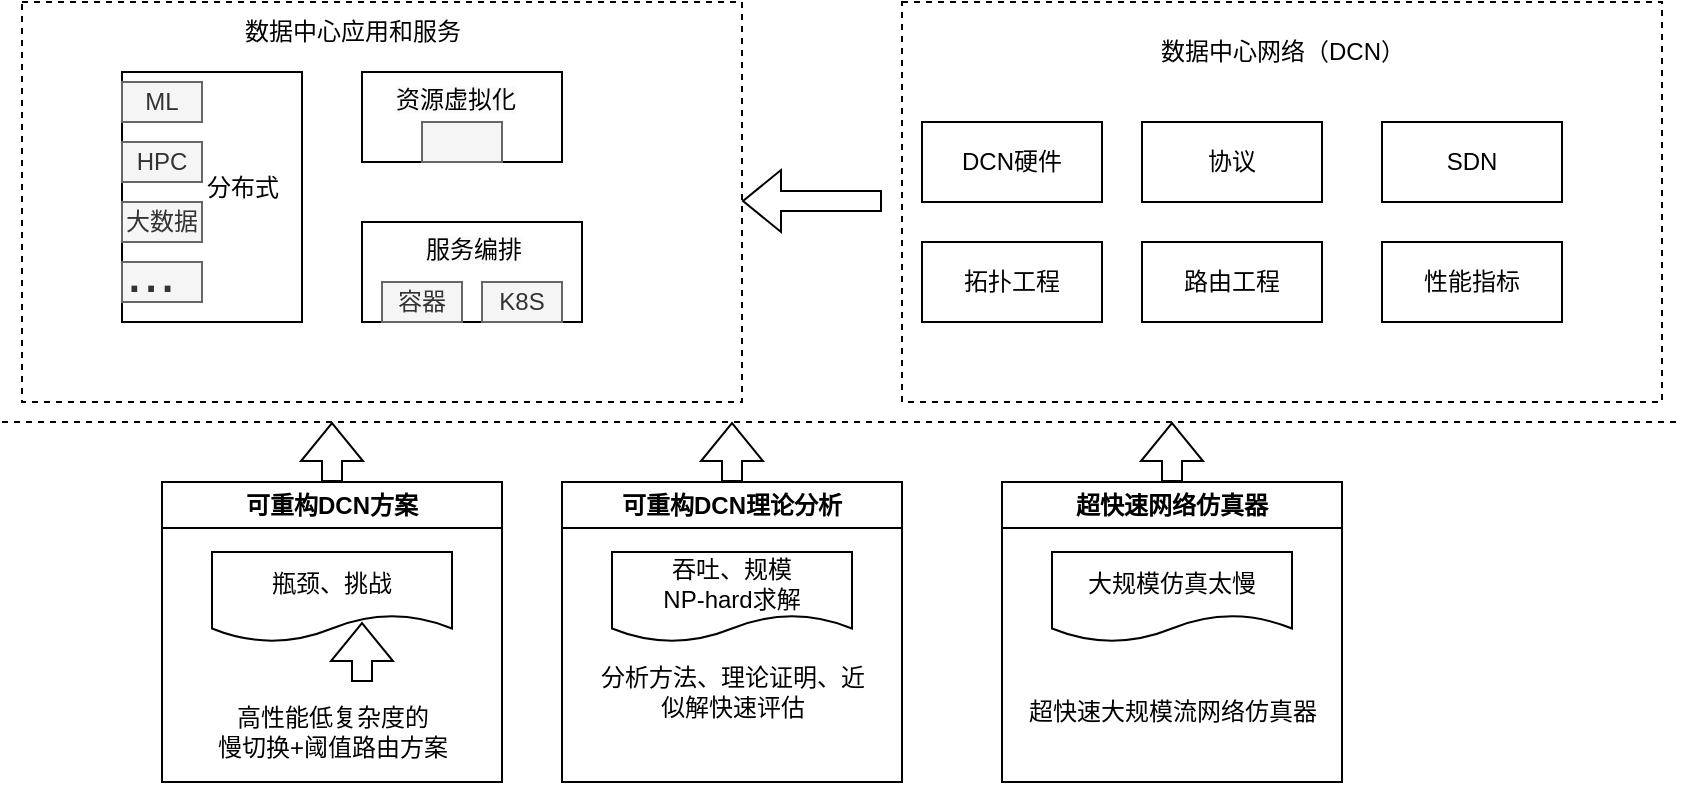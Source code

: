 <mxfile version="22.1.3" type="github">
  <diagram id="6I0OCvxSQrVGMHxT2VVA" name="Page-1">
    <mxGraphModel dx="989" dy="600" grid="1" gridSize="10" guides="1" tooltips="1" connect="1" arrows="1" fold="1" page="1" pageScale="1" pageWidth="850" pageHeight="1100" math="0" shadow="0">
      <root>
        <mxCell id="0" />
        <mxCell id="1" parent="0" />
        <mxCell id="UV3fTgyMfEU3kGWm72Cb-1" value="" style="rounded=0;whiteSpace=wrap;html=1;dashed=1;" vertex="1" parent="1">
          <mxGeometry x="15" y="170" width="360" height="200" as="geometry" />
        </mxCell>
        <mxCell id="UV3fTgyMfEU3kGWm72Cb-2" value="数据中心应用和服务" style="text;html=1;align=center;verticalAlign=middle;resizable=0;points=[];autosize=1;strokeColor=none;fillColor=none;" vertex="1" parent="1">
          <mxGeometry x="115" y="170" width="130" height="30" as="geometry" />
        </mxCell>
        <mxCell id="UV3fTgyMfEU3kGWm72Cb-3" value="" style="rounded=0;whiteSpace=wrap;html=1;" vertex="1" parent="1">
          <mxGeometry x="65" y="205" width="90" height="125" as="geometry" />
        </mxCell>
        <mxCell id="UV3fTgyMfEU3kGWm72Cb-4" value="" style="rounded=0;whiteSpace=wrap;html=1;" vertex="1" parent="1">
          <mxGeometry x="185" y="205" width="100" height="45" as="geometry" />
        </mxCell>
        <mxCell id="UV3fTgyMfEU3kGWm72Cb-5" value="" style="rounded=0;whiteSpace=wrap;html=1;" vertex="1" parent="1">
          <mxGeometry x="185" y="280" width="110" height="50" as="geometry" />
        </mxCell>
        <mxCell id="UV3fTgyMfEU3kGWm72Cb-6" value="" style="rounded=0;whiteSpace=wrap;html=1;dashed=1;" vertex="1" parent="1">
          <mxGeometry x="455" y="170" width="380" height="200" as="geometry" />
        </mxCell>
        <mxCell id="UV3fTgyMfEU3kGWm72Cb-8" value="" style="shape=flexArrow;endArrow=classic;html=1;rounded=0;" edge="1" parent="1">
          <mxGeometry width="50" height="50" relative="1" as="geometry">
            <mxPoint x="445" y="269.5" as="sourcePoint" />
            <mxPoint x="375" y="269.5" as="targetPoint" />
          </mxGeometry>
        </mxCell>
        <mxCell id="UV3fTgyMfEU3kGWm72Cb-10" value="DCN硬件" style="rounded=0;whiteSpace=wrap;html=1;" vertex="1" parent="1">
          <mxGeometry x="465" y="230" width="90" height="40" as="geometry" />
        </mxCell>
        <mxCell id="UV3fTgyMfEU3kGWm72Cb-11" value="数据中心网络（DCN）" style="text;html=1;align=center;verticalAlign=middle;resizable=0;points=[];autosize=1;strokeColor=none;fillColor=none;" vertex="1" parent="1">
          <mxGeometry x="570" y="180" width="150" height="30" as="geometry" />
        </mxCell>
        <mxCell id="UV3fTgyMfEU3kGWm72Cb-20" value="ML" style="rounded=0;whiteSpace=wrap;html=1;fillColor=#f5f5f5;fontColor=#333333;strokeColor=#666666;" vertex="1" parent="1">
          <mxGeometry x="65" y="210" width="40" height="20" as="geometry" />
        </mxCell>
        <mxCell id="UV3fTgyMfEU3kGWm72Cb-21" value="HPC" style="rounded=0;whiteSpace=wrap;html=1;fillColor=#f5f5f5;fontColor=#333333;strokeColor=#666666;" vertex="1" parent="1">
          <mxGeometry x="65" y="240" width="40" height="20" as="geometry" />
        </mxCell>
        <mxCell id="UV3fTgyMfEU3kGWm72Cb-22" value="大数据" style="rounded=0;whiteSpace=wrap;html=1;fillColor=#f5f5f5;fontColor=#333333;strokeColor=#666666;" vertex="1" parent="1">
          <mxGeometry x="65" y="270" width="40" height="20" as="geometry" />
        </mxCell>
        <mxCell id="UV3fTgyMfEU3kGWm72Cb-24" value="分布式" style="text;html=1;align=center;verticalAlign=middle;resizable=0;points=[];autosize=1;strokeColor=none;fillColor=none;" vertex="1" parent="1">
          <mxGeometry x="95" y="247.5" width="60" height="30" as="geometry" />
        </mxCell>
        <mxCell id="UV3fTgyMfEU3kGWm72Cb-25" value="" style="rounded=0;whiteSpace=wrap;html=1;fillColor=#f5f5f5;fontColor=#333333;strokeColor=#666666;" vertex="1" parent="1">
          <mxGeometry x="65" y="300" width="40" height="20" as="geometry" />
        </mxCell>
        <mxCell id="UV3fTgyMfEU3kGWm72Cb-26" value="&lt;span style=&quot;color: rgb(51, 51, 51); font-family: Helvetica; font-size: 30px; font-style: normal; font-variant-ligatures: normal; font-variant-caps: normal; font-weight: 400; letter-spacing: normal; orphans: 2; text-align: center; text-indent: 0px; text-transform: none; widows: 2; word-spacing: 0px; -webkit-text-stroke-width: 0px; text-decoration-thickness: initial; text-decoration-style: initial; text-decoration-color: initial; float: none; display: inline !important;&quot;&gt;...&lt;/span&gt;" style="text;whiteSpace=wrap;html=1;" vertex="1" parent="1">
          <mxGeometry x="65" y="280" width="60" height="20" as="geometry" />
        </mxCell>
        <mxCell id="UV3fTgyMfEU3kGWm72Cb-27" value="&lt;span style=&quot;color: rgb(0, 0, 0); font-family: Helvetica; font-size: 12px; font-style: normal; font-variant-ligatures: normal; font-variant-caps: normal; font-weight: 400; letter-spacing: normal; orphans: 2; text-align: center; text-indent: 0px; text-transform: none; widows: 2; word-spacing: 0px; -webkit-text-stroke-width: 0px; background-color: rgb(251, 251, 251); text-decoration-thickness: initial; text-decoration-style: initial; text-decoration-color: initial; float: none; display: inline !important;&quot;&gt;服务编排&lt;/span&gt;" style="text;whiteSpace=wrap;html=1;" vertex="1" parent="1">
          <mxGeometry x="215" y="280" width="50" height="20" as="geometry" />
        </mxCell>
        <mxCell id="UV3fTgyMfEU3kGWm72Cb-28" value="K8S" style="rounded=0;whiteSpace=wrap;html=1;fillColor=#f5f5f5;fontColor=#333333;strokeColor=#666666;" vertex="1" parent="1">
          <mxGeometry x="245" y="310" width="40" height="20" as="geometry" />
        </mxCell>
        <mxCell id="UV3fTgyMfEU3kGWm72Cb-29" value="&lt;span style=&quot;color: rgb(0, 0, 0); font-family: Helvetica; font-size: 12px; font-style: normal; font-variant-ligatures: normal; font-variant-caps: normal; font-weight: 400; letter-spacing: normal; orphans: 2; text-align: center; text-indent: 0px; text-transform: none; widows: 2; word-spacing: 0px; -webkit-text-stroke-width: 0px; background-color: rgb(251, 251, 251); text-decoration-thickness: initial; text-decoration-style: initial; text-decoration-color: initial; float: none; display: inline !important;&quot;&gt;资源虚拟化&lt;/span&gt;" style="text;whiteSpace=wrap;html=1;" vertex="1" parent="1">
          <mxGeometry x="200" y="205" width="70" height="20" as="geometry" />
        </mxCell>
        <mxCell id="UV3fTgyMfEU3kGWm72Cb-30" value="" style="rounded=0;whiteSpace=wrap;html=1;fillColor=#f5f5f5;fontColor=#333333;strokeColor=#666666;" vertex="1" parent="1">
          <mxGeometry x="215" y="230" width="40" height="20" as="geometry" />
        </mxCell>
        <mxCell id="UV3fTgyMfEU3kGWm72Cb-31" value="容器" style="rounded=0;whiteSpace=wrap;html=1;fillColor=#f5f5f5;fontColor=#333333;strokeColor=#666666;" vertex="1" parent="1">
          <mxGeometry x="195" y="310" width="40" height="20" as="geometry" />
        </mxCell>
        <mxCell id="UV3fTgyMfEU3kGWm72Cb-32" value="协议" style="rounded=0;whiteSpace=wrap;html=1;" vertex="1" parent="1">
          <mxGeometry x="575" y="230" width="90" height="40" as="geometry" />
        </mxCell>
        <mxCell id="UV3fTgyMfEU3kGWm72Cb-33" value="SDN" style="rounded=0;whiteSpace=wrap;html=1;" vertex="1" parent="1">
          <mxGeometry x="695" y="230" width="90" height="40" as="geometry" />
        </mxCell>
        <mxCell id="UV3fTgyMfEU3kGWm72Cb-34" value="拓扑工程" style="rounded=0;whiteSpace=wrap;html=1;" vertex="1" parent="1">
          <mxGeometry x="465" y="290" width="90" height="40" as="geometry" />
        </mxCell>
        <mxCell id="UV3fTgyMfEU3kGWm72Cb-35" value="路由工程" style="rounded=0;whiteSpace=wrap;html=1;" vertex="1" parent="1">
          <mxGeometry x="575" y="290" width="90" height="40" as="geometry" />
        </mxCell>
        <mxCell id="UV3fTgyMfEU3kGWm72Cb-36" value="性能指标" style="rounded=0;whiteSpace=wrap;html=1;" vertex="1" parent="1">
          <mxGeometry x="695" y="290" width="90" height="40" as="geometry" />
        </mxCell>
        <mxCell id="UV3fTgyMfEU3kGWm72Cb-37" value="可重构DCN方案" style="swimlane;whiteSpace=wrap;html=1;" vertex="1" parent="1">
          <mxGeometry x="85" y="410" width="170" height="150" as="geometry">
            <mxRectangle x="130" y="400" width="140" height="30" as="alternateBounds" />
          </mxGeometry>
        </mxCell>
        <mxCell id="UV3fTgyMfEU3kGWm72Cb-39" value="瓶颈、挑战" style="shape=document;whiteSpace=wrap;html=1;boundedLbl=1;" vertex="1" parent="UV3fTgyMfEU3kGWm72Cb-37">
          <mxGeometry x="25" y="35" width="120" height="45" as="geometry" />
        </mxCell>
        <mxCell id="UV3fTgyMfEU3kGWm72Cb-43" value="" style="shape=flexArrow;endArrow=classic;html=1;rounded=0;" edge="1" parent="UV3fTgyMfEU3kGWm72Cb-37">
          <mxGeometry width="50" height="50" relative="1" as="geometry">
            <mxPoint x="100" y="100" as="sourcePoint" />
            <mxPoint x="100" y="70" as="targetPoint" />
          </mxGeometry>
        </mxCell>
        <mxCell id="UV3fTgyMfEU3kGWm72Cb-44" value="高性能低复杂度的&lt;br&gt;慢切换+阈值路由方案" style="text;html=1;strokeColor=none;fillColor=none;align=center;verticalAlign=middle;whiteSpace=wrap;rounded=0;" vertex="1" parent="UV3fTgyMfEU3kGWm72Cb-37">
          <mxGeometry x="17.5" y="110" width="135" height="30" as="geometry" />
        </mxCell>
        <mxCell id="UV3fTgyMfEU3kGWm72Cb-45" value="可重构DCN理论分析" style="swimlane;whiteSpace=wrap;html=1;" vertex="1" parent="1">
          <mxGeometry x="285" y="410" width="170" height="150" as="geometry">
            <mxRectangle x="130" y="400" width="140" height="30" as="alternateBounds" />
          </mxGeometry>
        </mxCell>
        <mxCell id="UV3fTgyMfEU3kGWm72Cb-48" value="分析方法、理论证明、近似解快速评估" style="text;html=1;strokeColor=none;fillColor=none;align=center;verticalAlign=middle;whiteSpace=wrap;rounded=0;" vertex="1" parent="UV3fTgyMfEU3kGWm72Cb-45">
          <mxGeometry x="17.5" y="90" width="135" height="30" as="geometry" />
        </mxCell>
        <mxCell id="UV3fTgyMfEU3kGWm72Cb-49" value="吞吐、规模&lt;br&gt;NP-hard求解" style="shape=document;whiteSpace=wrap;html=1;boundedLbl=1;" vertex="1" parent="UV3fTgyMfEU3kGWm72Cb-45">
          <mxGeometry x="25" y="35" width="120" height="45" as="geometry" />
        </mxCell>
        <mxCell id="UV3fTgyMfEU3kGWm72Cb-50" value="超快速网络仿真器" style="swimlane;whiteSpace=wrap;html=1;" vertex="1" parent="1">
          <mxGeometry x="505" y="410" width="170" height="150" as="geometry">
            <mxRectangle x="130" y="400" width="140" height="30" as="alternateBounds" />
          </mxGeometry>
        </mxCell>
        <mxCell id="UV3fTgyMfEU3kGWm72Cb-51" value="超快速大规模流网络仿真器" style="text;html=1;strokeColor=none;fillColor=none;align=center;verticalAlign=middle;whiteSpace=wrap;rounded=0;" vertex="1" parent="UV3fTgyMfEU3kGWm72Cb-50">
          <mxGeometry x="8.75" y="100" width="152.5" height="30" as="geometry" />
        </mxCell>
        <mxCell id="UV3fTgyMfEU3kGWm72Cb-52" value="大规模仿真太慢" style="shape=document;whiteSpace=wrap;html=1;boundedLbl=1;" vertex="1" parent="UV3fTgyMfEU3kGWm72Cb-50">
          <mxGeometry x="25" y="35" width="120" height="45" as="geometry" />
        </mxCell>
        <mxCell id="UV3fTgyMfEU3kGWm72Cb-54" value="" style="endArrow=none;dashed=1;html=1;rounded=0;" edge="1" parent="1">
          <mxGeometry width="50" height="50" relative="1" as="geometry">
            <mxPoint x="5" y="380" as="sourcePoint" />
            <mxPoint x="845" y="380" as="targetPoint" />
          </mxGeometry>
        </mxCell>
        <mxCell id="UV3fTgyMfEU3kGWm72Cb-55" value="" style="shape=flexArrow;endArrow=classic;html=1;rounded=0;exitX=0.5;exitY=0;exitDx=0;exitDy=0;" edge="1" parent="1" source="UV3fTgyMfEU3kGWm72Cb-37">
          <mxGeometry width="50" height="50" relative="1" as="geometry">
            <mxPoint x="215" y="350" as="sourcePoint" />
            <mxPoint x="170" y="380" as="targetPoint" />
          </mxGeometry>
        </mxCell>
        <mxCell id="UV3fTgyMfEU3kGWm72Cb-56" value="" style="shape=flexArrow;endArrow=classic;html=1;rounded=0;exitX=0.5;exitY=0;exitDx=0;exitDy=0;" edge="1" parent="1" source="UV3fTgyMfEU3kGWm72Cb-45">
          <mxGeometry width="50" height="50" relative="1" as="geometry">
            <mxPoint x="340" y="410" as="sourcePoint" />
            <mxPoint x="370" y="380" as="targetPoint" />
          </mxGeometry>
        </mxCell>
        <mxCell id="UV3fTgyMfEU3kGWm72Cb-57" value="" style="shape=flexArrow;endArrow=classic;html=1;rounded=0;exitX=0.5;exitY=0;exitDx=0;exitDy=0;" edge="1" parent="1" source="UV3fTgyMfEU3kGWm72Cb-50">
          <mxGeometry width="50" height="50" relative="1" as="geometry">
            <mxPoint x="380" y="420" as="sourcePoint" />
            <mxPoint x="590" y="380" as="targetPoint" />
          </mxGeometry>
        </mxCell>
      </root>
    </mxGraphModel>
  </diagram>
</mxfile>

